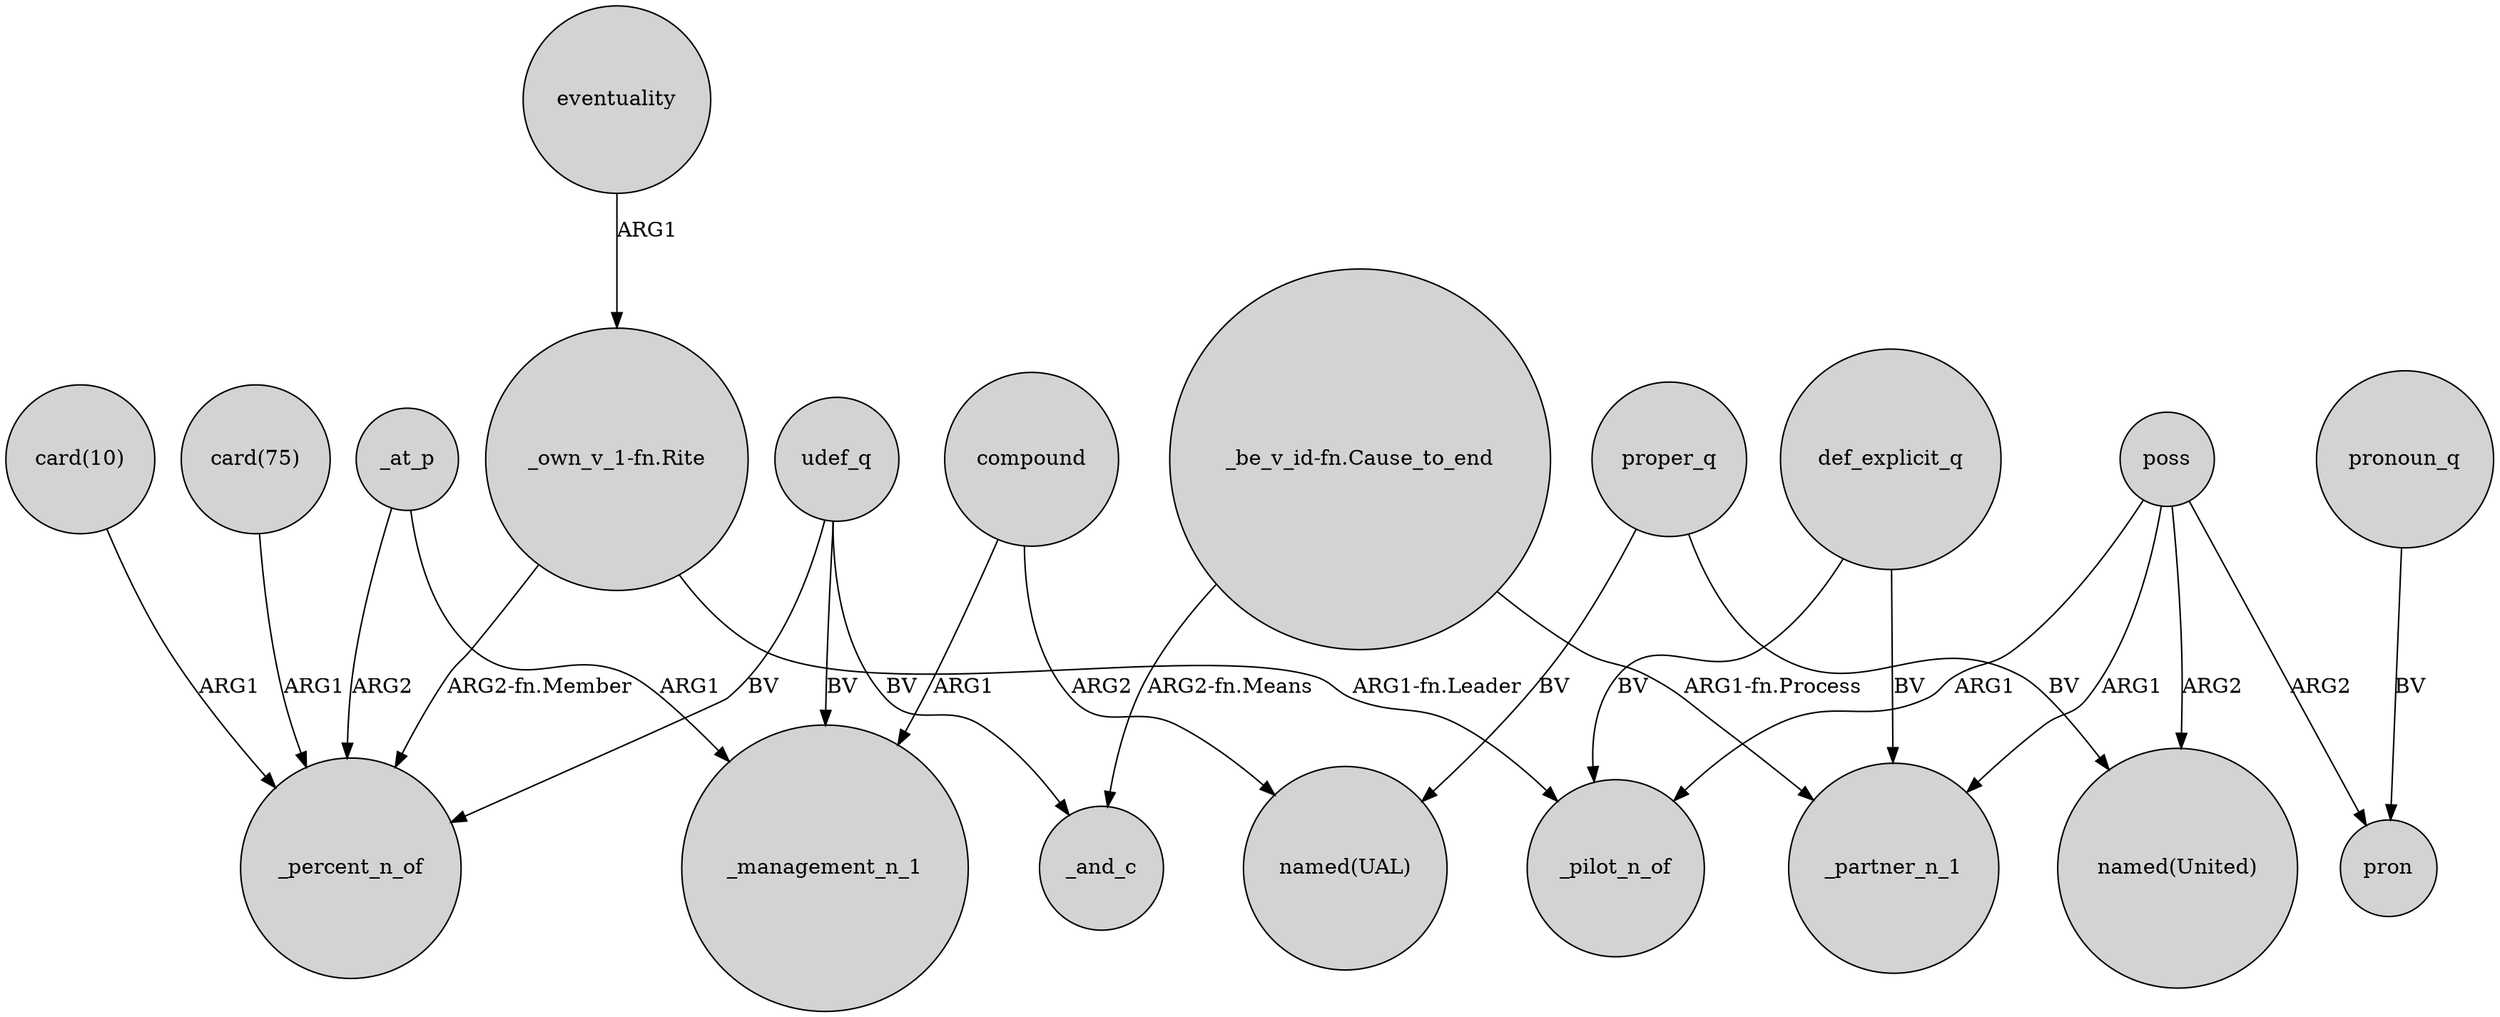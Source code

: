 digraph {
	node [shape=circle style=filled]
	poss -> _pilot_n_of [label=ARG1]
	_at_p -> _percent_n_of [label=ARG2]
	"_be_v_id-fn.Cause_to_end" -> _partner_n_1 [label="ARG1-fn.Process"]
	_at_p -> _management_n_1 [label=ARG1]
	udef_q -> _and_c [label=BV]
	"_own_v_1-fn.Rite" -> _percent_n_of [label="ARG2-fn.Member"]
	udef_q -> _management_n_1 [label=BV]
	proper_q -> "named(UAL)" [label=BV]
	pronoun_q -> pron [label=BV]
	poss -> pron [label=ARG2]
	eventuality -> "_own_v_1-fn.Rite" [label=ARG1]
	udef_q -> _percent_n_of [label=BV]
	compound -> _management_n_1 [label=ARG1]
	"_own_v_1-fn.Rite" -> _pilot_n_of [label="ARG1-fn.Leader"]
	"card(10)" -> _percent_n_of [label=ARG1]
	"card(75)" -> _percent_n_of [label=ARG1]
	def_explicit_q -> _partner_n_1 [label=BV]
	proper_q -> "named(United)" [label=BV]
	poss -> "named(United)" [label=ARG2]
	def_explicit_q -> _pilot_n_of [label=BV]
	compound -> "named(UAL)" [label=ARG2]
	poss -> _partner_n_1 [label=ARG1]
	"_be_v_id-fn.Cause_to_end" -> _and_c [label="ARG2-fn.Means"]
}
